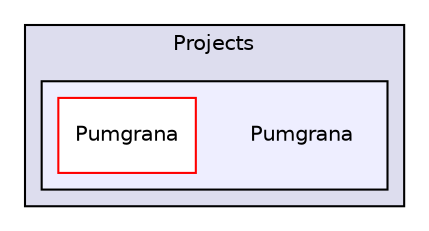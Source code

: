 digraph "C:/Users/Tristan/Documents/Visual Studio 2013/Projects/Pumgrana" {
  compound=true
  node [ fontsize="10", fontname="Helvetica"];
  edge [ labelfontsize="10", labelfontname="Helvetica"];
  subgraph clusterdir_df743682a093f1d630fc94e1e2e782ed {
    graph [ bgcolor="#ddddee", pencolor="black", label="Projects" fontname="Helvetica", fontsize="10", URL="dir_df743682a093f1d630fc94e1e2e782ed.html"]
  subgraph clusterdir_a4857598ea2608090539268d0aafcc56 {
    graph [ bgcolor="#eeeeff", pencolor="black", label="" URL="dir_a4857598ea2608090539268d0aafcc56.html"];
    dir_a4857598ea2608090539268d0aafcc56 [shape=plaintext label="Pumgrana"];
    dir_f5b3a16be69485fd487cebc58f99b217 [shape=box label="Pumgrana" color="red" fillcolor="white" style="filled" URL="dir_f5b3a16be69485fd487cebc58f99b217.html"];
  }
  }
}
